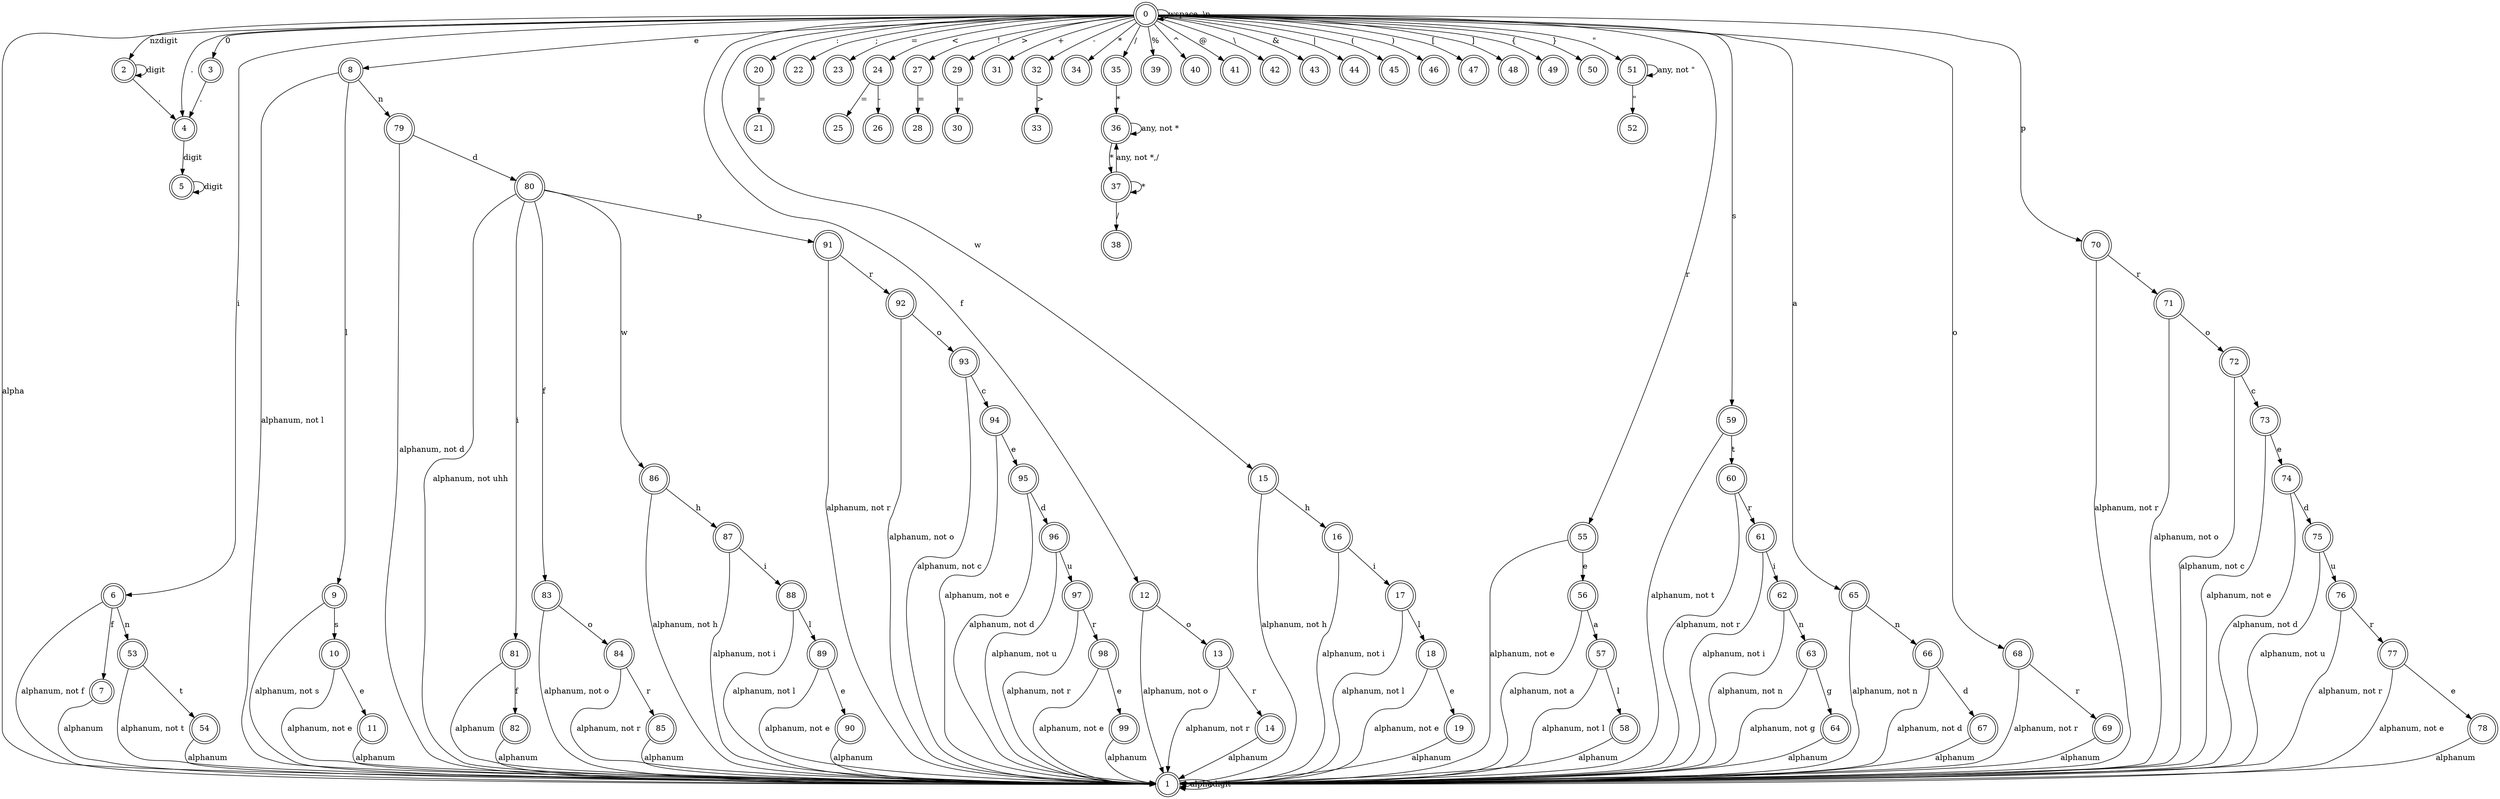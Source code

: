 digraph {
    node[shape=doublecircle]

    // 0 [label="0\nEOF"]
    // 1 [label="1\nSYMBOL"]
    // 2 [label="2\nINT_LIT"]
    // 3 [label="3\nINT_LIT"]
    // 4 [label="4\nERROR", shape=circle]
    // 5 [label="5\nFLOAT_LIT"]
    // 6 [label="6\nSYMBOL"]
    // 7 [label="7\nIF"]
    // 8 [label="8\nSYMBOL"]
    // 9 [label="9\nSYMBOL"]
    // 10 [label="10\nSYMBOL"]
    // 11 [label="11\nELSE"]
    // 12 [label="12\nSYMBOL"]
    // 13 [label="13\nSYMBOL"]
    // 14 [label="9\nFOR"]
    // 15 [label="15\nSYMBOL"]
    // 16 [label="16\nSYMBOL"]
    // 17 [label="17\nSYMBOL"]
    // 18 [label="18\nSYMBOL"]
    // 19 [label="19\nWHILE"]

    0->0 [label="wspace, \\n"]
    0->1 [label="alpha"]
    1->1 [label="alpha"]
    1->1 [label="digit"]

    0->2 [label="nzdigit"]
    2->2 [label="digit"]
    2->4 [label="."]

    0->3 [label="0"]
    3->4 [label="."]

    0->4 [label="."]
    4->5 [label="digit"]

    5->5 [label="digit"]

    // kw
    0->6 [label="i"]
    6->1 [label="alphanum, not f"]
    6->7 [label="f"]
    7->1 [label="alphanum"]

    0->8 [label="e"]
    8->1 [label="alphanum, not l"]
    8->9 [label="l"]
    9->1 [label="alphanum, not s"]
    9->10 [label="s"]
    10->1 [label="alphanum, not e"]
    10->11 [label="e"]
    11->1 [label="alphanum"]

    0->12 [label="f"]
    12->1 [label="alphanum, not o"]
    12->13 [label="o"]
    13->1 [label="alphanum, not r"]
    13->14 [label="r"]
    14->1 [label="alphanum"]

    0->15 [label="w"]
    15->1 [label="alphanum, not h"]
    15->16 [label="h"]
    16->1 [label="alphanum, not i"]
    16->17 [label="i"]
    17->1 [label="alphanum, not l"]
    17->18 [label="l"]
    18->1 [label="alphanum, not e"]
    18->19 [label="e"]
    19->1 [label="alphanum"]

    0->20 [label=":"]
    20->21 [label="="]

    0->22 [label=";"]
    
    0->23 [label="="]
    0->24 [label="<"]
    24->25 [label="="]
    24->26 [label="-"] // IS_OP: assign the REFERENCE of the rhs to the lhs. Either has to be a reference or NULL

    0->27 [label="!"]
    27->28 [label="="]

    0->29 [label=">"]
    29->30 [label="="]

    0->31 [label="+"]

    0->32 [label="-"]
    32->33 [label=">"];

    0->34 [label="*"]
    0->35 [label="/"]
    35->36 [label="*"]
    36->36 [label="any, not *"]
    36->37 [label="*"]
    37->36 [label="any, not *,/"]
    37->37 [label="*"]
    37->38 [label="/"]

    0->39 [label="%"]
    0->40 [label="^"]
    0->41 [label="@"]
    0->42 [label="\\"]

    0->43 [label="&"]
    0->44 [label="|"]



    0->45 [label="("]
    0->46 [label=")"]
    0->47 [label="["]
    0->48 [label="]"]
    0->49 [label="{"]
    0->50 [label="}"]

    0->51 [label="\""]
    51->51 [label="any, not \""]
    51->52 [label="\""]

    6->53 [label="n"]
    53->1 [label="alphanum, not t"]
    53->54 [label="t"]
    54->1 [label="alphanum"]

    0->55 [label="r"]
    55->1 [label="alphanum, not e"]
    55->56 [label="e"]
    56->1 [label="alphanum, not a"]
    56->57 [label="a"]
    57->1 [label="alphanum, not l"]
    57->58 [label="l"]
    58->1 [label="alphanum"]

    0->59 [label="s"]
    59->1 [label="alphanum, not t"]
    59->60 [label="t"]
    60->1 [label="alphanum, not r"]
    60->61 [label="r"]
    61->1 [label="alphanum, not i"]
    61->62 [label="i"]
    62->1 [label="alphanum, not n"]
    62->63 [label="n"]
    63->1 [label="alphanum, not g"]
    63->64 [label="g"]
    64->1 [label="alphanum"]

    0->65 [label="a"]
    65->1 [label="alphanum, not n"]
    65->66 [label="n"]
    66->1 [label="alphanum, not d"]
    66->67 [label="d"]
    67->1 [label="alphanum"]

    0->68 [label="o"]
    68->1 [label="alphanum, not r"]
    68->69 [label="r"]
    69->1 [label="alphanum"]

    0->70 [label="p"]
    70->1 [label="alphanum, not r"]
    70->71 [label="r"]
    71->1 [label="alphanum, not o"]
    71->72 [label="o"]
    72->1 [label="alphanum, not c"]
    72->73 [label="c"]
    73->1 [label="alphanum, not e"]
    73->74 [label="e"]
    74->1 [label="alphanum, not d"]
    74->75 [label="d"]
    75->1 [label="alphanum, not u"]
    75->76 [label="u"]
    76->1 [label="alphanum, not r"]
    76->77 [label="r"]
    77->1 [label="alphanum, not e"]
    77->78 [label="e"]
    78->1 [label="alphanum"]

    // end
    8->79 [label="n"]
    79->1 [label="alphanum, not d"]
    79->80 [label="d"]
    80->1 [label="alphanum, not uhh"]

    80->81 [label="i"]
    81->1 [label="alphanum"]
    81->82 [label="f"]
    82->1 [label="alphanum"]

    80->83 [label="f"]
    83->1 [label="alphanum, not o"]
    83->84 [label="o"]
    84->1 [label="alphanum, not r"]
    84->85 [label="r"]
    85->1 [label="alphanum"]

    80->86 [label="w"]
    86->1 [label="alphanum, not h"]
    86->87 [label="h"]
    87->1 [label="alphanum, not i"]
    87->88 [label="i"]
    88->1 [label="alphanum, not l"]
    88->89 [label="l"]
    89->1 [label="alphanum, not e"]
    89->90 [label="e"]
    90->1 [label="alphanum"]

    80->91 [label="p"]
    91->1 [label="alphanum, not r"]
    91->92 [label="r"]
    92->1 [label="alphanum, not o"]
    92->93 [label="o"]
    93->1 [label="alphanum, not c"]
    93->94 [label="c"]
    94->1 [label="alphanum, not e"]
    94->95 [label="e"]
    95->1 [label="alphanum, not d"]
    95->96 [label="d"]
    96->1 [label="alphanum, not u"]
    96->97 [label="u"]
    97->1 [label="alphanum, not r"]
    97->98 [label="r"]
    98->1 [label="alphanum, not e"]
    98->99 [label="e"]
    99->1 [label="alphanum"]

    

    



    





    // 24->25 [label=">"]
    // 24->26 [label="="]

    // 0->27 [label=">"]
    // 27->28 [label="="]

    // 0->29 [label="+,-"]
    // 0->30 [label="*,/,%"]
    // 0->31 [label="@,\\"]

    // 0->32 [label="&"]
    // 32->33 [label="&"]
    // 0->34 [label="|"]
    // 34->35 [label="|"]

    



    // 0->24 [label=">"]
    // 23->24 [label="="]




    


}